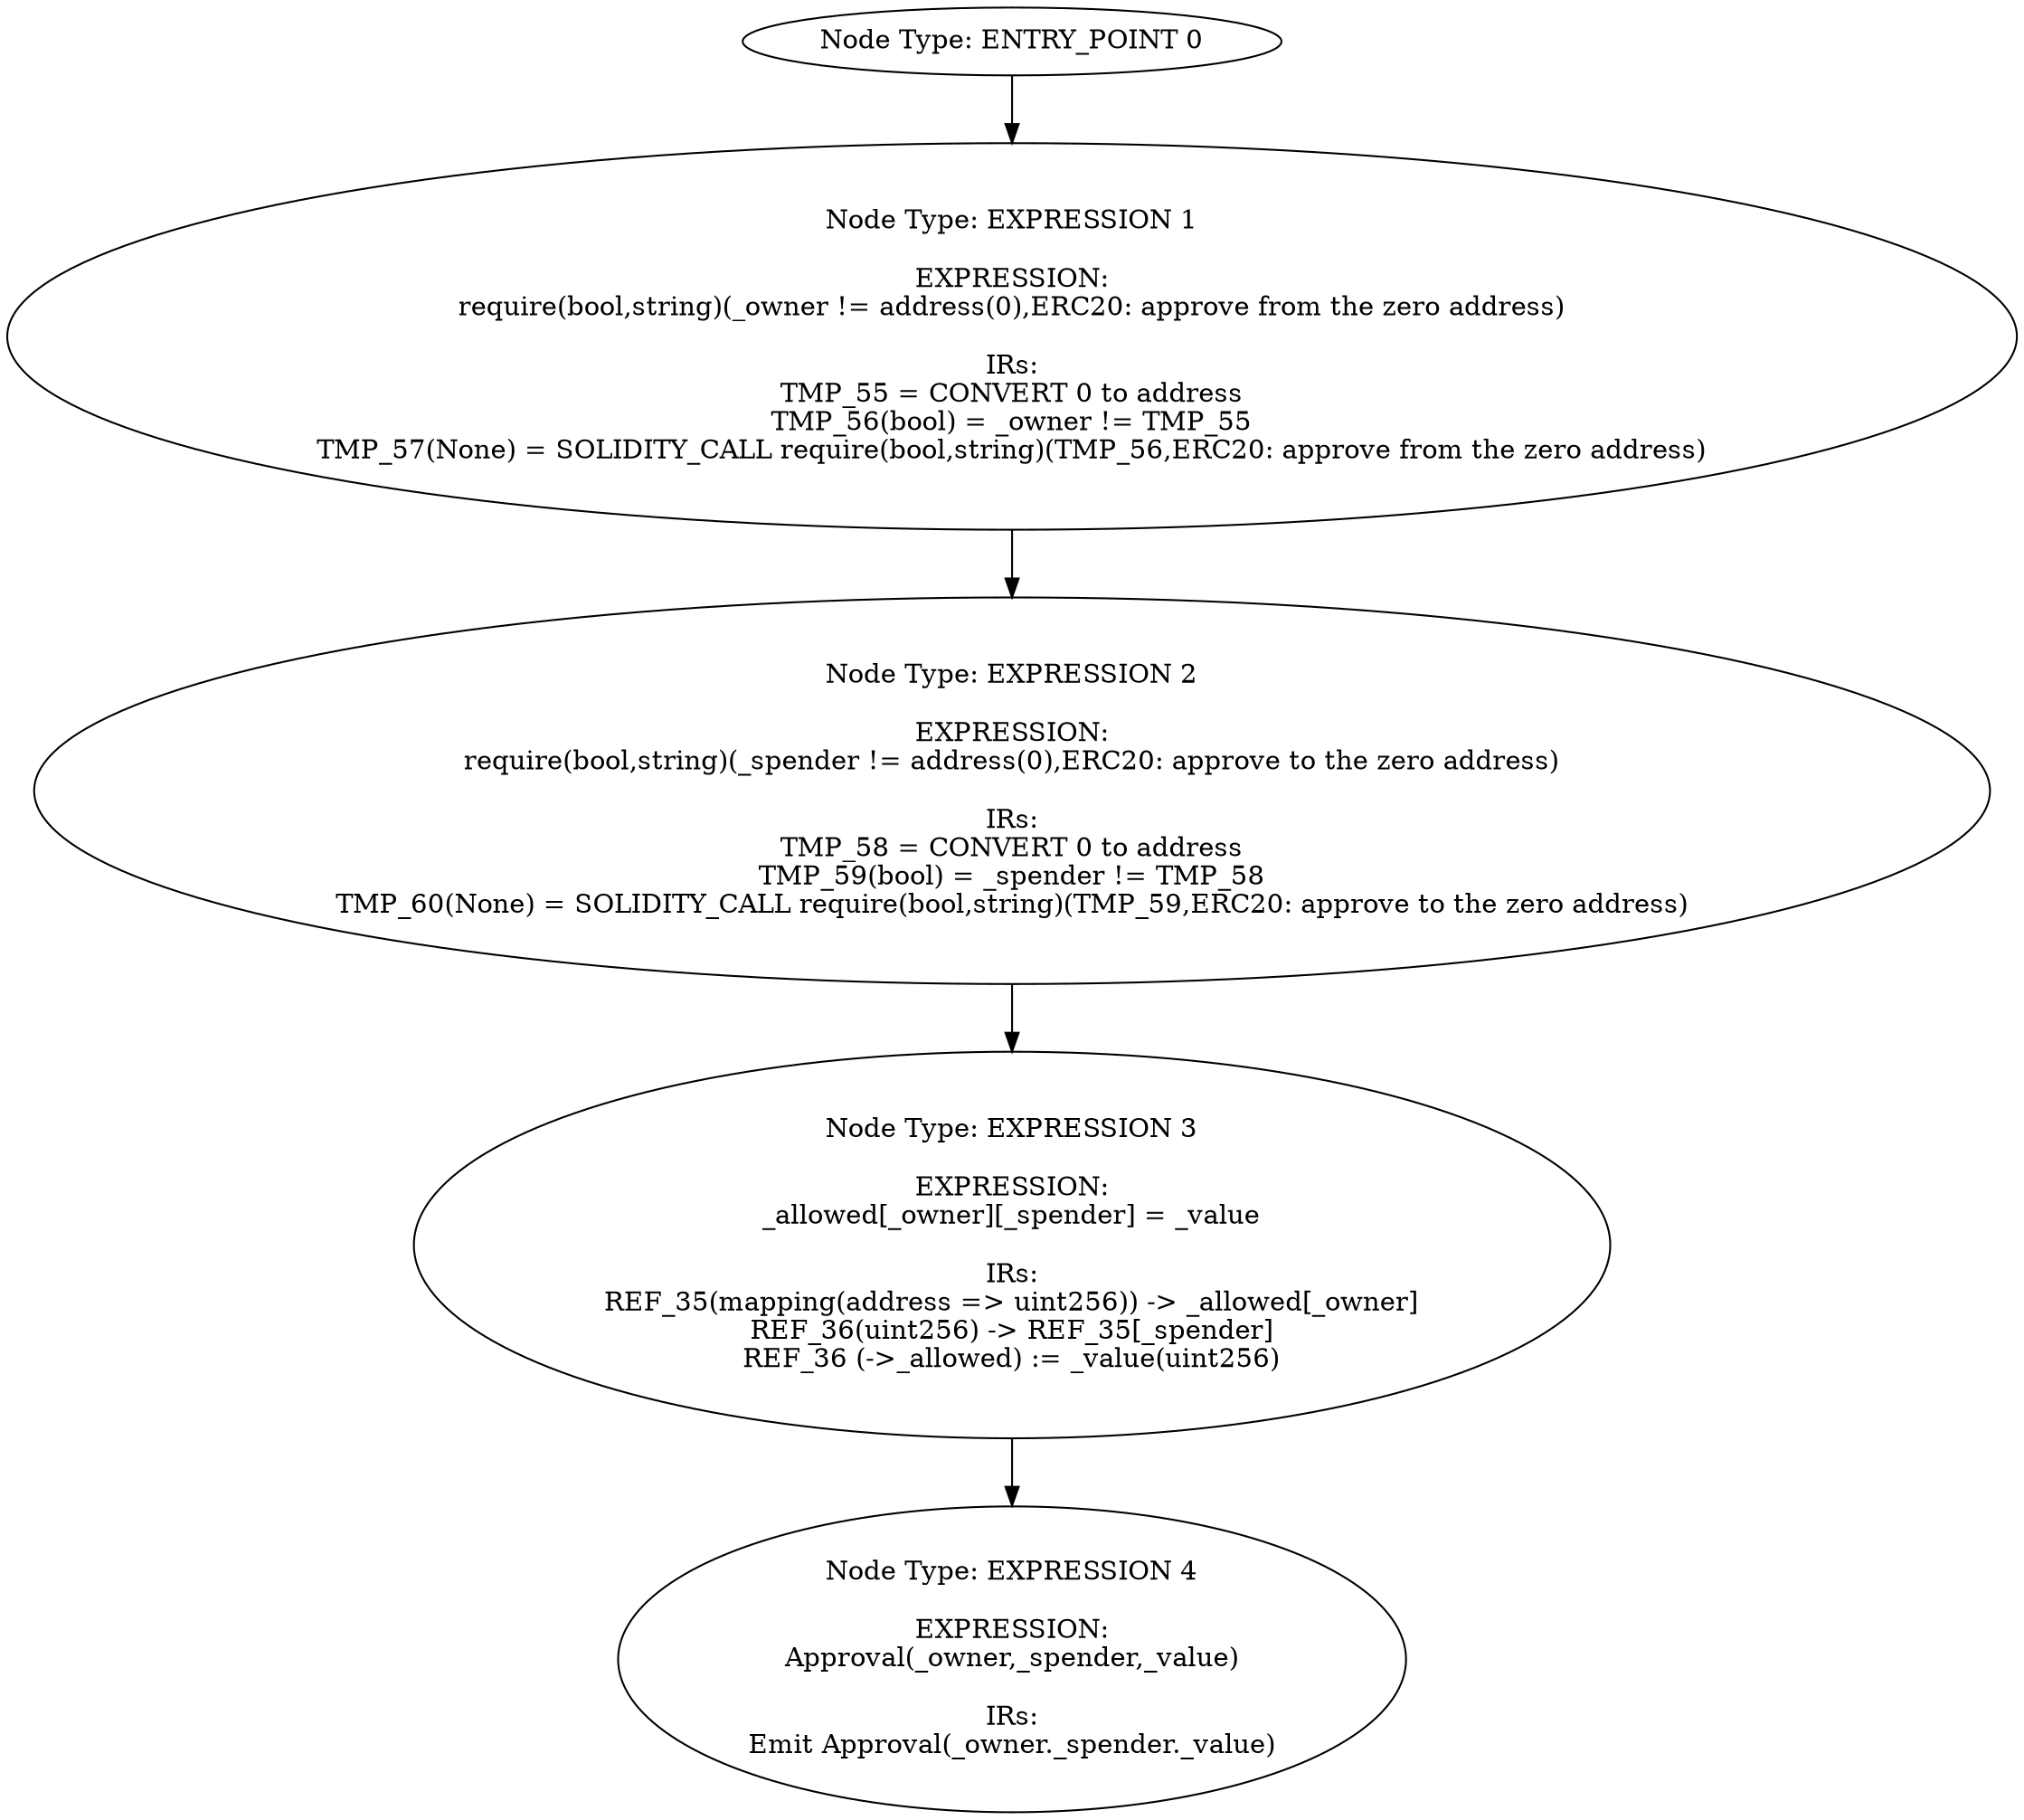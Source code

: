 digraph{
0[label="Node Type: ENTRY_POINT 0
"];
0->1;
1[label="Node Type: EXPRESSION 1

EXPRESSION:
require(bool,string)(_owner != address(0),ERC20: approve from the zero address)

IRs:
TMP_55 = CONVERT 0 to address
TMP_56(bool) = _owner != TMP_55
TMP_57(None) = SOLIDITY_CALL require(bool,string)(TMP_56,ERC20: approve from the zero address)"];
1->2;
2[label="Node Type: EXPRESSION 2

EXPRESSION:
require(bool,string)(_spender != address(0),ERC20: approve to the zero address)

IRs:
TMP_58 = CONVERT 0 to address
TMP_59(bool) = _spender != TMP_58
TMP_60(None) = SOLIDITY_CALL require(bool,string)(TMP_59,ERC20: approve to the zero address)"];
2->3;
3[label="Node Type: EXPRESSION 3

EXPRESSION:
_allowed[_owner][_spender] = _value

IRs:
REF_35(mapping(address => uint256)) -> _allowed[_owner]
REF_36(uint256) -> REF_35[_spender]
REF_36 (->_allowed) := _value(uint256)"];
3->4;
4[label="Node Type: EXPRESSION 4

EXPRESSION:
Approval(_owner,_spender,_value)

IRs:
Emit Approval(_owner._spender._value)"];
}
